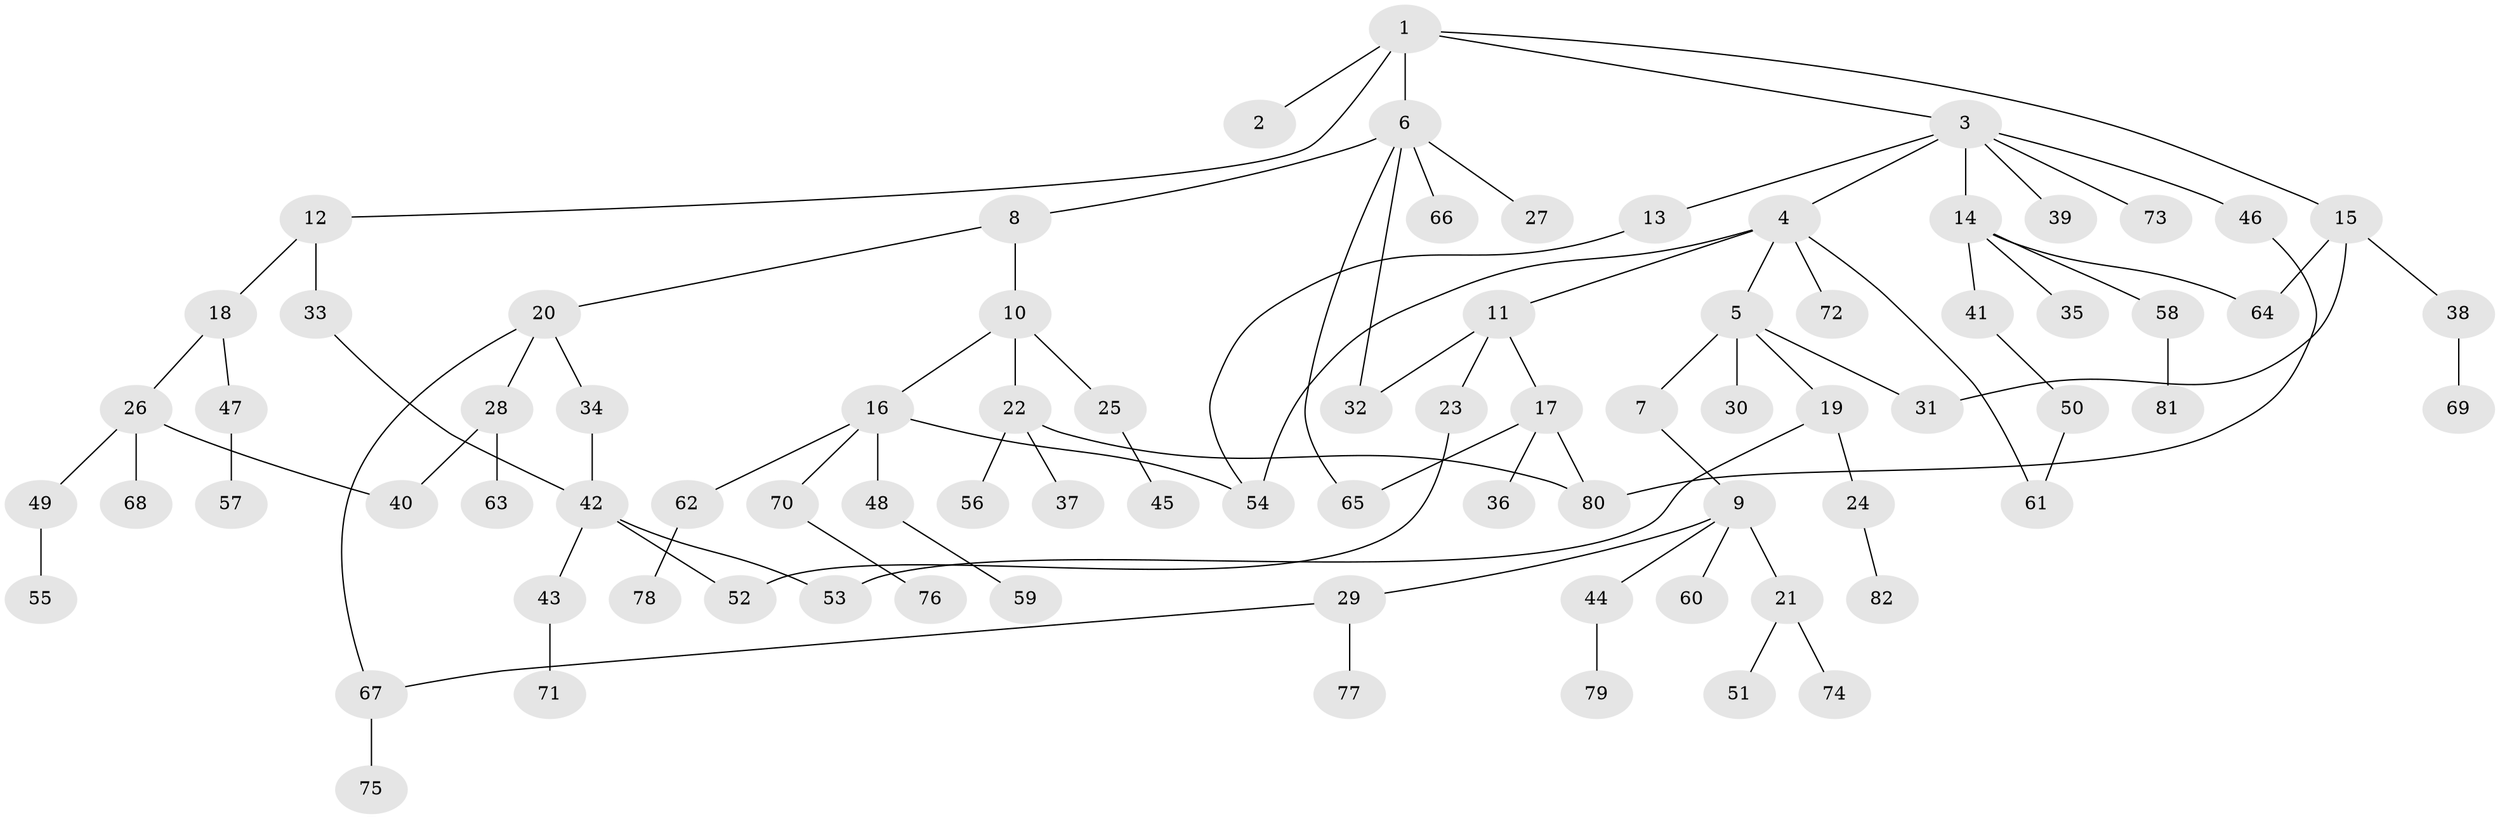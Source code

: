 // coarse degree distribution, {13: 0.02040816326530612, 6: 0.02040816326530612, 7: 0.02040816326530612, 3: 0.08163265306122448, 2: 0.32653061224489793, 5: 0.10204081632653061, 4: 0.04081632653061224, 1: 0.3877551020408163}
// Generated by graph-tools (version 1.1) at 2025/16/03/04/25 18:16:55]
// undirected, 82 vertices, 95 edges
graph export_dot {
graph [start="1"]
  node [color=gray90,style=filled];
  1;
  2;
  3;
  4;
  5;
  6;
  7;
  8;
  9;
  10;
  11;
  12;
  13;
  14;
  15;
  16;
  17;
  18;
  19;
  20;
  21;
  22;
  23;
  24;
  25;
  26;
  27;
  28;
  29;
  30;
  31;
  32;
  33;
  34;
  35;
  36;
  37;
  38;
  39;
  40;
  41;
  42;
  43;
  44;
  45;
  46;
  47;
  48;
  49;
  50;
  51;
  52;
  53;
  54;
  55;
  56;
  57;
  58;
  59;
  60;
  61;
  62;
  63;
  64;
  65;
  66;
  67;
  68;
  69;
  70;
  71;
  72;
  73;
  74;
  75;
  76;
  77;
  78;
  79;
  80;
  81;
  82;
  1 -- 2;
  1 -- 3;
  1 -- 6;
  1 -- 12;
  1 -- 15;
  3 -- 4;
  3 -- 13;
  3 -- 14;
  3 -- 39;
  3 -- 46;
  3 -- 73;
  4 -- 5;
  4 -- 11;
  4 -- 72;
  4 -- 54;
  4 -- 61;
  5 -- 7;
  5 -- 19;
  5 -- 30;
  5 -- 31;
  6 -- 8;
  6 -- 27;
  6 -- 65;
  6 -- 66;
  6 -- 32;
  7 -- 9;
  8 -- 10;
  8 -- 20;
  9 -- 21;
  9 -- 29;
  9 -- 44;
  9 -- 60;
  10 -- 16;
  10 -- 22;
  10 -- 25;
  11 -- 17;
  11 -- 23;
  11 -- 32;
  12 -- 18;
  12 -- 33;
  13 -- 54;
  14 -- 35;
  14 -- 41;
  14 -- 58;
  14 -- 64;
  15 -- 31;
  15 -- 38;
  15 -- 64;
  16 -- 48;
  16 -- 62;
  16 -- 70;
  16 -- 54;
  17 -- 36;
  17 -- 80;
  17 -- 65;
  18 -- 26;
  18 -- 47;
  19 -- 24;
  19 -- 53;
  20 -- 28;
  20 -- 34;
  20 -- 67;
  21 -- 51;
  21 -- 74;
  22 -- 37;
  22 -- 56;
  22 -- 80;
  23 -- 52;
  24 -- 82;
  25 -- 45;
  26 -- 49;
  26 -- 68;
  26 -- 40;
  28 -- 40;
  28 -- 63;
  29 -- 77;
  29 -- 67;
  33 -- 42;
  34 -- 42;
  38 -- 69;
  41 -- 50;
  42 -- 43;
  42 -- 52;
  42 -- 53;
  43 -- 71;
  44 -- 79;
  46 -- 80;
  47 -- 57;
  48 -- 59;
  49 -- 55;
  50 -- 61;
  58 -- 81;
  62 -- 78;
  67 -- 75;
  70 -- 76;
}

